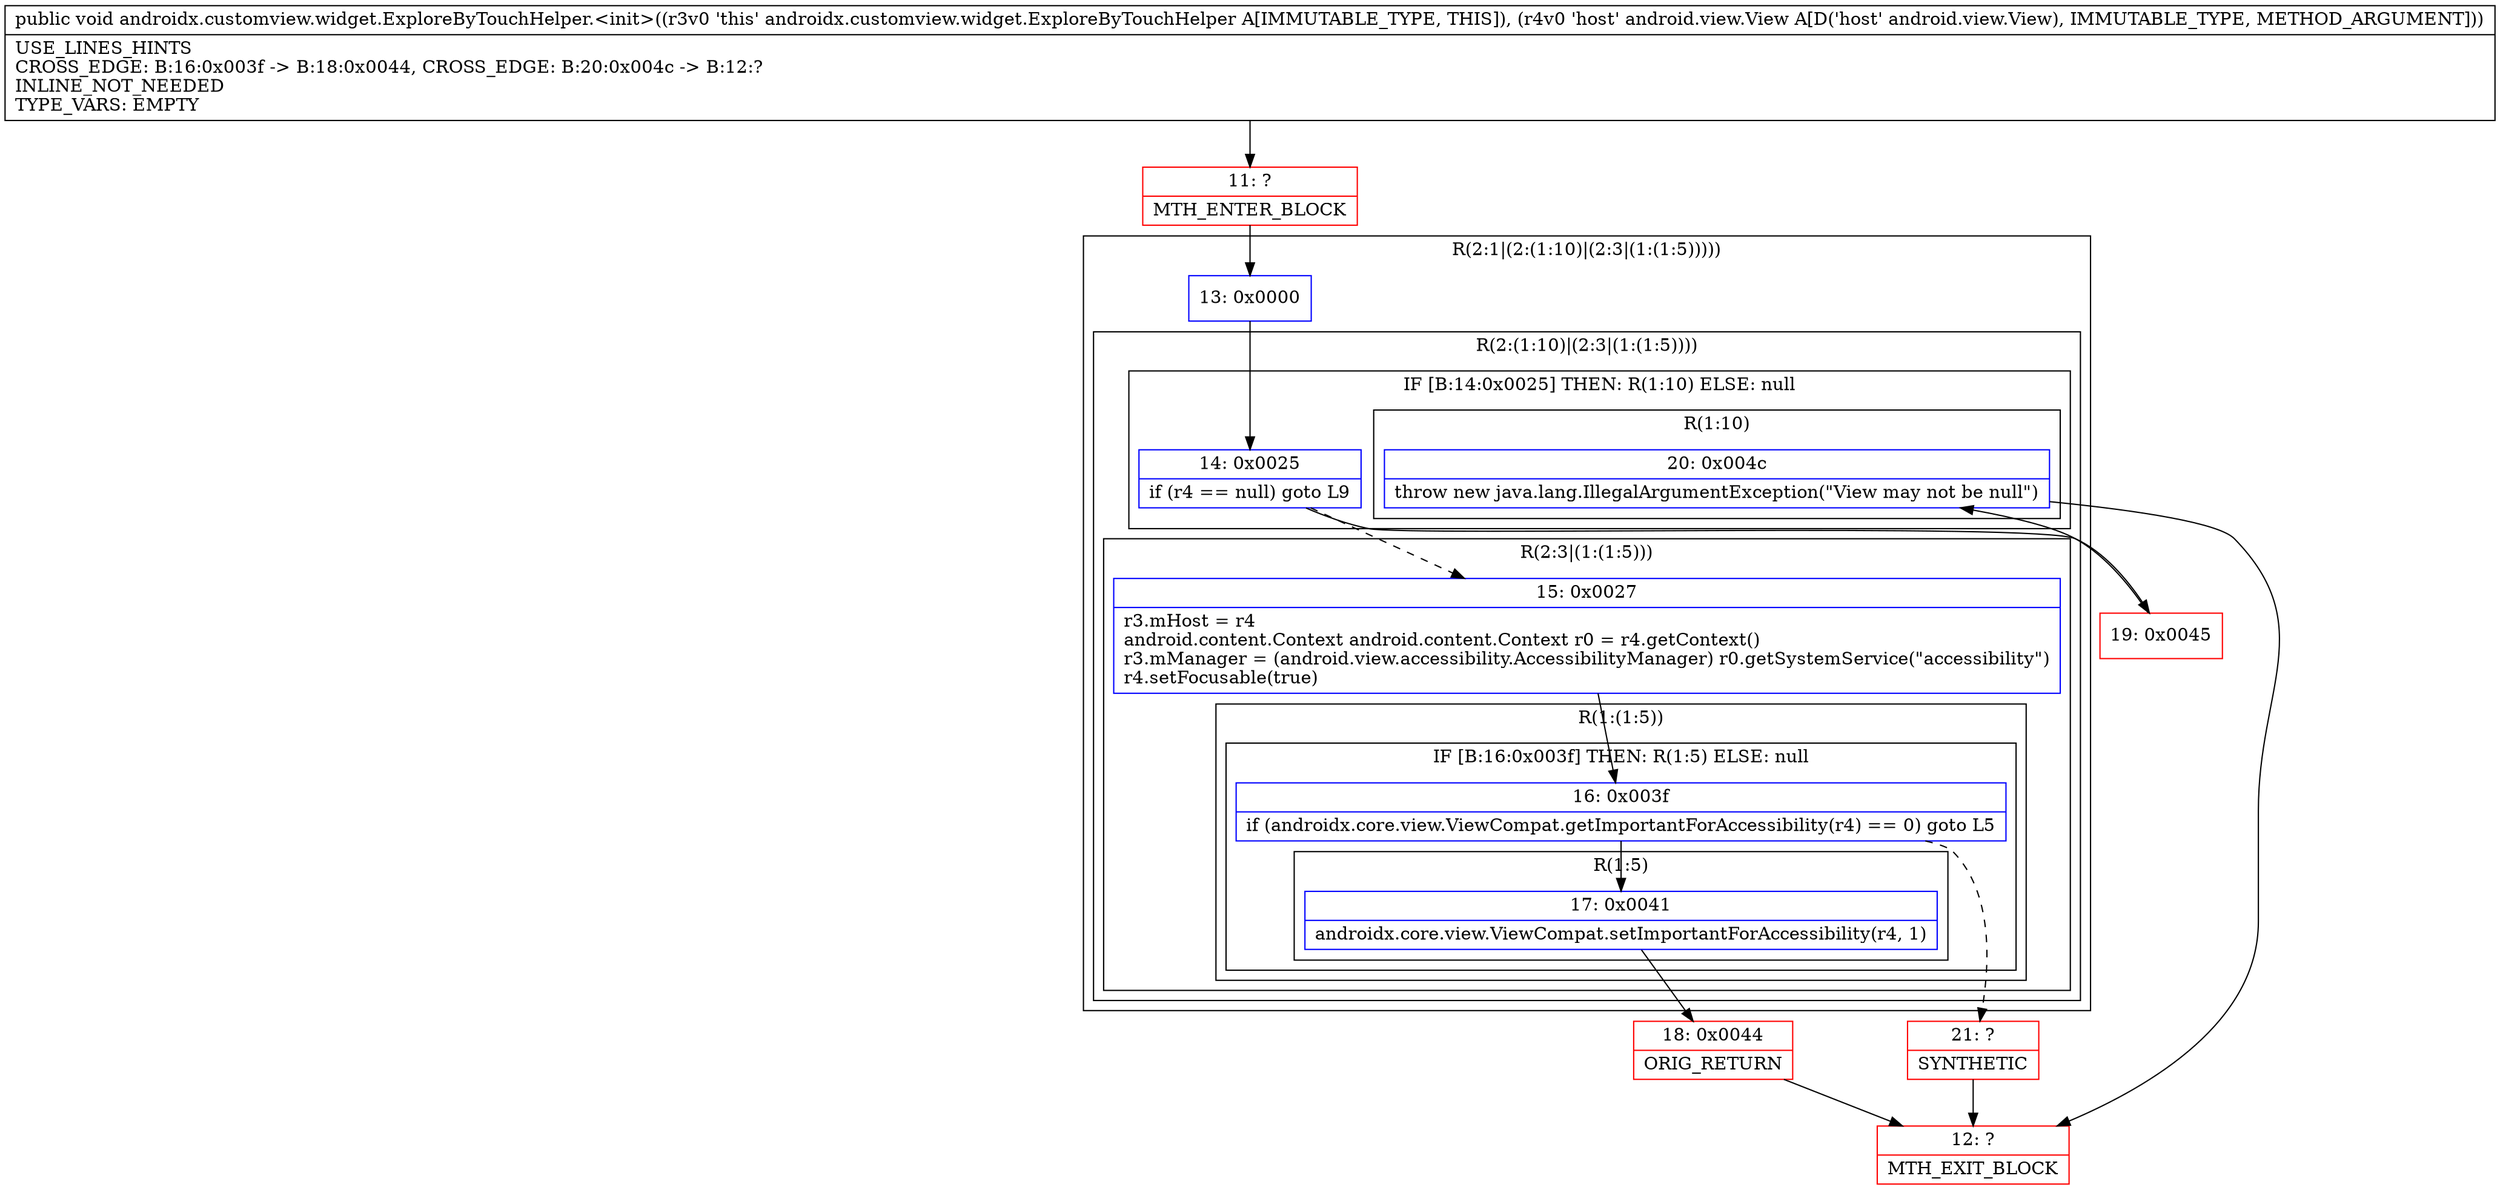 digraph "CFG forandroidx.customview.widget.ExploreByTouchHelper.\<init\>(Landroid\/view\/View;)V" {
subgraph cluster_Region_851889649 {
label = "R(2:1|(2:(1:10)|(2:3|(1:(1:5)))))";
node [shape=record,color=blue];
Node_13 [shape=record,label="{13\:\ 0x0000}"];
subgraph cluster_Region_194964558 {
label = "R(2:(1:10)|(2:3|(1:(1:5))))";
node [shape=record,color=blue];
subgraph cluster_IfRegion_510876771 {
label = "IF [B:14:0x0025] THEN: R(1:10) ELSE: null";
node [shape=record,color=blue];
Node_14 [shape=record,label="{14\:\ 0x0025|if (r4 == null) goto L9\l}"];
subgraph cluster_Region_2019923283 {
label = "R(1:10)";
node [shape=record,color=blue];
Node_20 [shape=record,label="{20\:\ 0x004c|throw new java.lang.IllegalArgumentException(\"View may not be null\")\l}"];
}
}
subgraph cluster_Region_1290902132 {
label = "R(2:3|(1:(1:5)))";
node [shape=record,color=blue];
Node_15 [shape=record,label="{15\:\ 0x0027|r3.mHost = r4\landroid.content.Context android.content.Context r0 = r4.getContext()\lr3.mManager = (android.view.accessibility.AccessibilityManager) r0.getSystemService(\"accessibility\")\lr4.setFocusable(true)\l}"];
subgraph cluster_Region_2093512427 {
label = "R(1:(1:5))";
node [shape=record,color=blue];
subgraph cluster_IfRegion_4725152 {
label = "IF [B:16:0x003f] THEN: R(1:5) ELSE: null";
node [shape=record,color=blue];
Node_16 [shape=record,label="{16\:\ 0x003f|if (androidx.core.view.ViewCompat.getImportantForAccessibility(r4) == 0) goto L5\l}"];
subgraph cluster_Region_73190798 {
label = "R(1:5)";
node [shape=record,color=blue];
Node_17 [shape=record,label="{17\:\ 0x0041|androidx.core.view.ViewCompat.setImportantForAccessibility(r4, 1)\l}"];
}
}
}
}
}
}
Node_11 [shape=record,color=red,label="{11\:\ ?|MTH_ENTER_BLOCK\l}"];
Node_18 [shape=record,color=red,label="{18\:\ 0x0044|ORIG_RETURN\l}"];
Node_12 [shape=record,color=red,label="{12\:\ ?|MTH_EXIT_BLOCK\l}"];
Node_21 [shape=record,color=red,label="{21\:\ ?|SYNTHETIC\l}"];
Node_19 [shape=record,color=red,label="{19\:\ 0x0045}"];
MethodNode[shape=record,label="{public void androidx.customview.widget.ExploreByTouchHelper.\<init\>((r3v0 'this' androidx.customview.widget.ExploreByTouchHelper A[IMMUTABLE_TYPE, THIS]), (r4v0 'host' android.view.View A[D('host' android.view.View), IMMUTABLE_TYPE, METHOD_ARGUMENT]))  | USE_LINES_HINTS\lCROSS_EDGE: B:16:0x003f \-\> B:18:0x0044, CROSS_EDGE: B:20:0x004c \-\> B:12:?\lINLINE_NOT_NEEDED\lTYPE_VARS: EMPTY\l}"];
MethodNode -> Node_11;Node_13 -> Node_14;
Node_14 -> Node_15[style=dashed];
Node_14 -> Node_19;
Node_20 -> Node_12;
Node_15 -> Node_16;
Node_16 -> Node_17;
Node_16 -> Node_21[style=dashed];
Node_17 -> Node_18;
Node_11 -> Node_13;
Node_18 -> Node_12;
Node_21 -> Node_12;
Node_19 -> Node_20;
}

